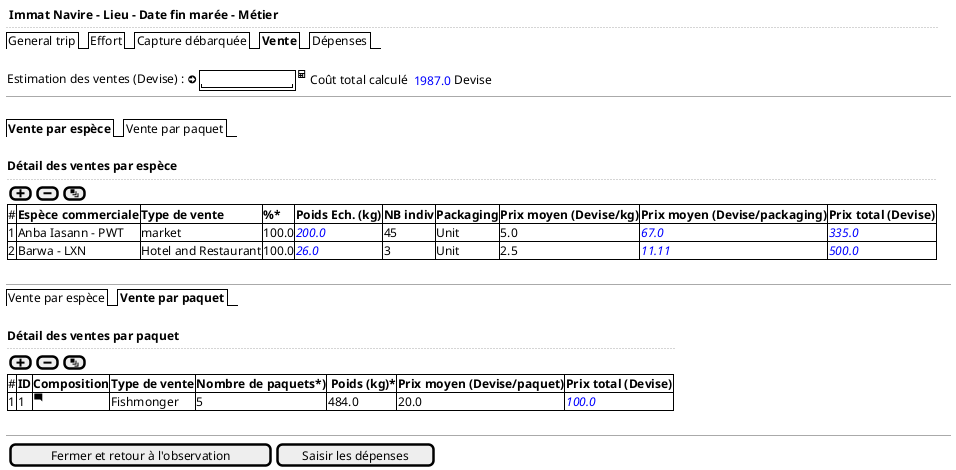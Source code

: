 @startsalt
{
  <b> Immat Navire - Lieu - Date fin marée - Métier
  ..
  {/ General trip | Effort | Capture débarquée | <b>Vente | Dépenses }
  .
  {Estimation des ventes (Devise) : <&arrow-circle-right> {+"           " } <&calculator> | {Coût total calculé  {<color:blue> 1987.0} Devise }}
  -- | --
  .
  {/ <b>Vente par espèce | Vente par paquet }
  .
  {
  <b>Détail des ventes par espèce
  ..
  {[<&plus>] | [<&minus>] | [<&layers>]}

  {#
  # | <b>Espèce commerciale | <b>Type de vente     | <b>%* | <b>Poids Ech. (kg) | <b>NB indiv | <b>Packaging | <b>Prix moyen (Devise/kg) | <b>Prix moyen (Devise/packaging) | <b>Prix total (Devise)
  1 | Anba Iasann - PWT     | market               | 100.0 | <color:blue><i>200.0           | 45 | Unit | 5.0 | <color:blue><i>67.0  | <color:blue><i>335.0
  2 | Barwa - LXN           | Hotel and Restaurant | 100.0 | <color:blue><i>26.0            | 3  | Unit | 2.5 | <color:blue><i>11.11 | <color:blue><i>500.0
  }
  }
  .
  -- | --
  {/ Vente par espèce | <b>Vente par paquet }
   .
  {
  <b>Détail des ventes par paquet
  ..
  {[<&plus>] | [<&minus>] | [<&layers>]}

  {#
  # | <b>ID | <b>Composition | <b>Type de vente | <b>Nombre de paquets*)   | <b> Poids (kg)* | <b>Prix moyen (Devise/paquet) | <b>Prix total (Devise)
  1 | 1     | <&comment-square>              | Fishmonger       | 5             | 484.0 | 20.0 | <color:blue><i>100.0
  }
  }
  .
  -- | --
  {{[Fermer et retour à l'observation] | [Saisir les dépenses]}}
}
@endsalt
